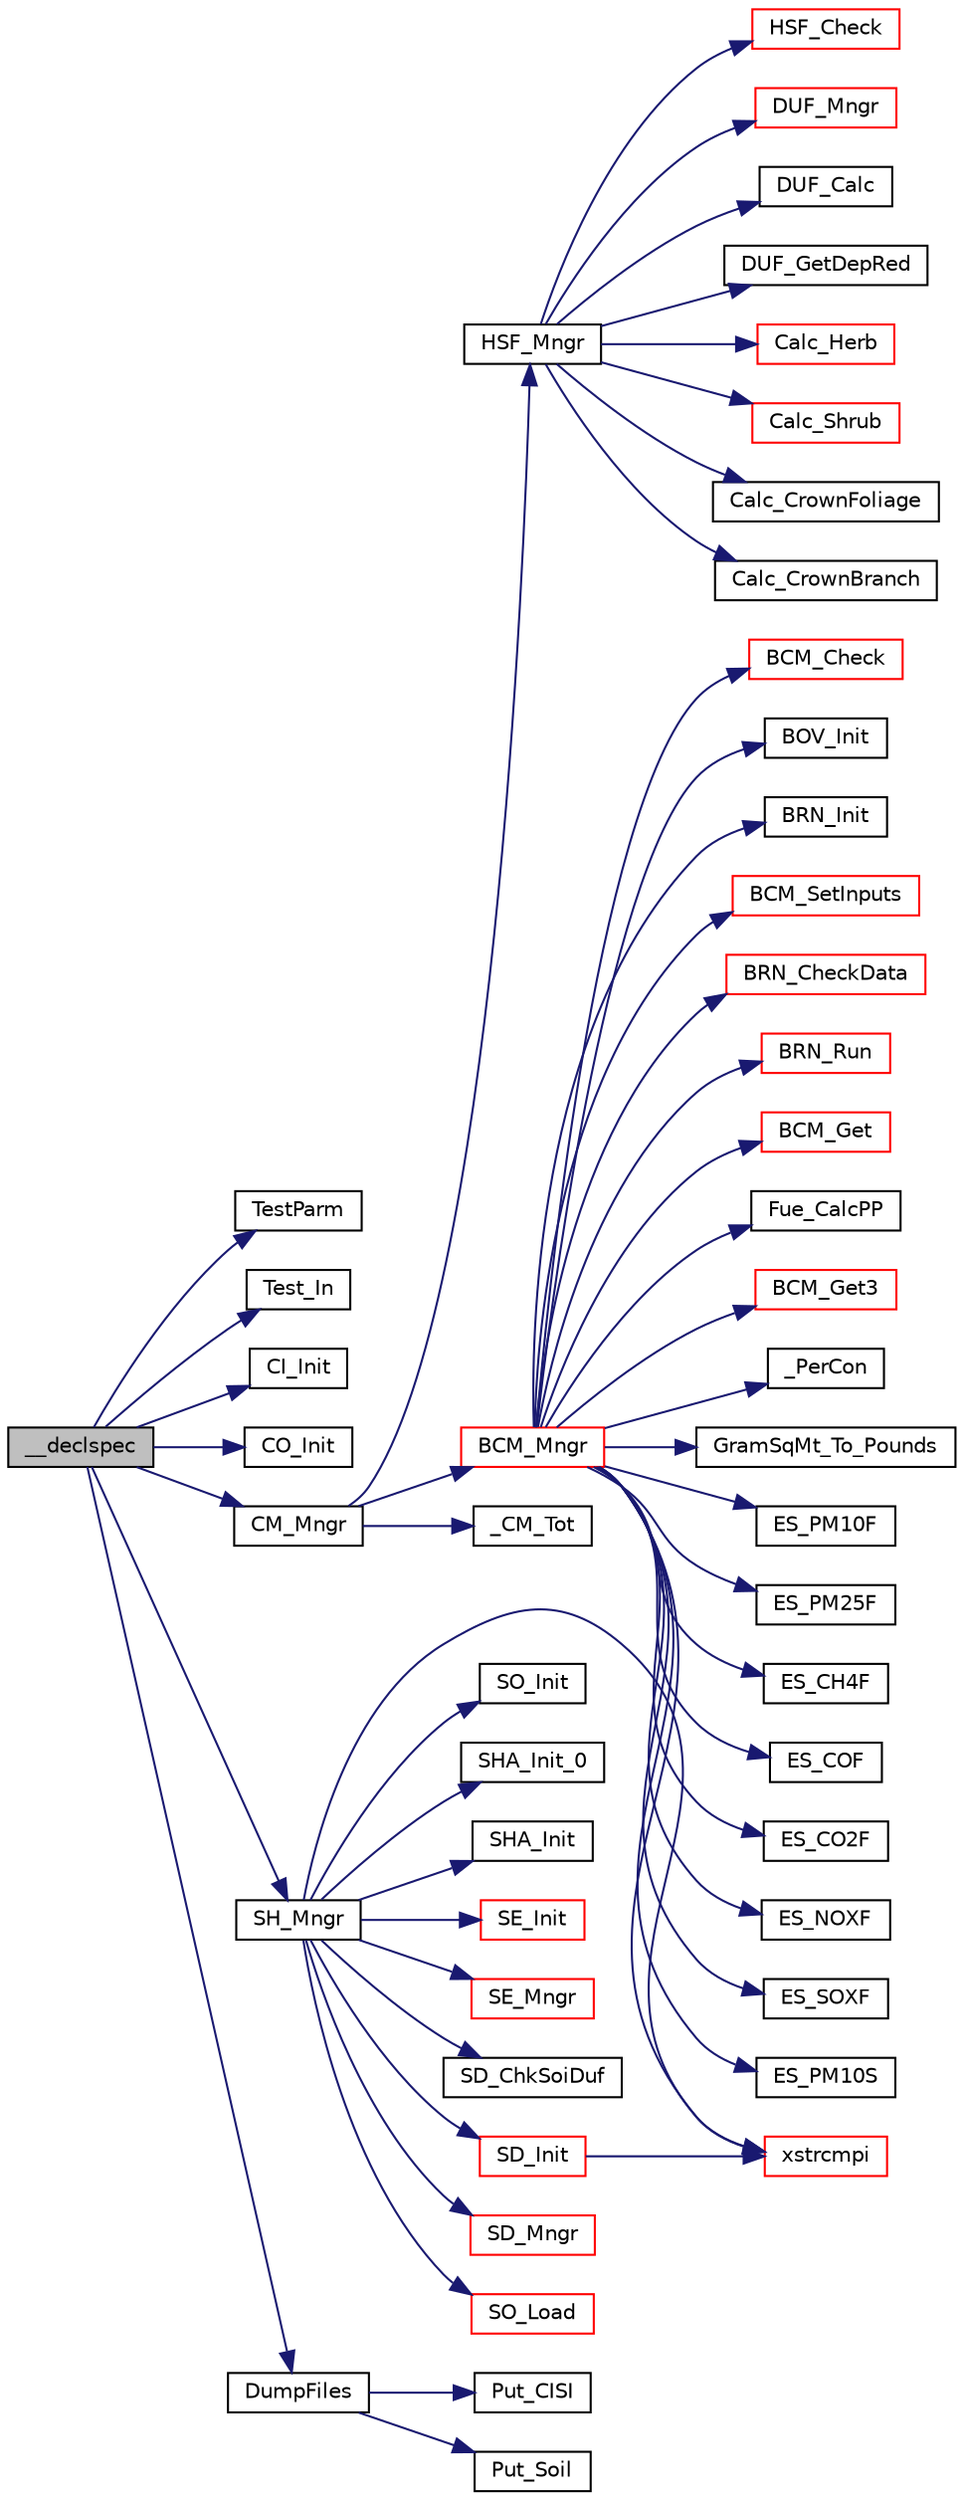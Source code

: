 digraph "__declspec"
{
  edge [fontname="Helvetica",fontsize="10",labelfontname="Helvetica",labelfontsize="10"];
  node [fontname="Helvetica",fontsize="10",shape=record];
  rankdir="LR";
  Node1 [label="__declspec",height=0.2,width=0.4,color="black", fillcolor="grey75", style="filled", fontcolor="black"];
  Node1 -> Node2 [color="midnightblue",fontsize="10",style="solid",fontname="Helvetica"];
  Node2 [label="TestParm",height=0.2,width=0.4,color="black", fillcolor="white", style="filled",URL="$fm__fofem_8c.html#adcb377b1dc3c6ad88f966e1243016dc6"];
  Node1 -> Node3 [color="midnightblue",fontsize="10",style="solid",fontname="Helvetica"];
  Node3 [label="Test_In",height=0.2,width=0.4,color="black", fillcolor="white", style="filled",URL="$fm__fofem_8c.html#a5886d7609bf94474754900a040669964"];
  Node1 -> Node4 [color="midnightblue",fontsize="10",style="solid",fontname="Helvetica"];
  Node4 [label="CI_Init",height=0.2,width=0.4,color="black", fillcolor="white", style="filled",URL="$fof__ci_8c.html#a417c44631ddf2bfb36e9e0faa90b8d32"];
  Node1 -> Node5 [color="midnightblue",fontsize="10",style="solid",fontname="Helvetica"];
  Node5 [label="CO_Init",height=0.2,width=0.4,color="black", fillcolor="white", style="filled",URL="$fof__co2_8h.html#a1a9f4a443aa39e12e8e5cb2af2226a43"];
  Node1 -> Node6 [color="midnightblue",fontsize="10",style="solid",fontname="Helvetica"];
  Node6 [label="CM_Mngr",height=0.2,width=0.4,color="black", fillcolor="white", style="filled",URL="$fof__cm_8c.html#ab8e4b5fef7f7ad94fe31b0f795ab0cae"];
  Node6 -> Node7 [color="midnightblue",fontsize="10",style="solid",fontname="Helvetica"];
  Node7 [label="HSF_Mngr",height=0.2,width=0.4,color="black", fillcolor="white", style="filled",URL="$fof__hsf_8c.html#a4f0886979bc1a672ad089529376b7eeb"];
  Node7 -> Node8 [color="midnightblue",fontsize="10",style="solid",fontname="Helvetica"];
  Node8 [label="HSF_Check",height=0.2,width=0.4,color="red", fillcolor="white", style="filled",URL="$fof__hsf_8c.html#abfede7c54d1dcc4bd4b9482ba641ac53"];
  Node7 -> Node9 [color="midnightblue",fontsize="10",style="solid",fontname="Helvetica"];
  Node9 [label="DUF_Mngr",height=0.2,width=0.4,color="red", fillcolor="white", style="filled",URL="$fof__duf_8c.html#a7954b83e190d352c3c273dd8be22c04f"];
  Node7 -> Node10 [color="midnightblue",fontsize="10",style="solid",fontname="Helvetica"];
  Node10 [label="DUF_Calc",height=0.2,width=0.4,color="black", fillcolor="white", style="filled",URL="$fof__duf_8c.html#ab016f203901ec54b4a0a6e41240c5841"];
  Node7 -> Node11 [color="midnightblue",fontsize="10",style="solid",fontname="Helvetica"];
  Node11 [label="DUF_GetDepRed",height=0.2,width=0.4,color="black", fillcolor="white", style="filled",URL="$fof__duf_8c.html#a6a6458dc25e59c3232402f36e2a4cb1e"];
  Node7 -> Node12 [color="midnightblue",fontsize="10",style="solid",fontname="Helvetica"];
  Node12 [label="Calc_Herb",height=0.2,width=0.4,color="red", fillcolor="white", style="filled",URL="$fof__hsf_8c.html#a9a44767fa38ed3886af4e13284e5c2ee"];
  Node7 -> Node13 [color="midnightblue",fontsize="10",style="solid",fontname="Helvetica"];
  Node13 [label="Calc_Shrub",height=0.2,width=0.4,color="red", fillcolor="white", style="filled",URL="$fof__hsf_8c.html#a87bacd491d40d4fb1e62b17466c721a3"];
  Node7 -> Node14 [color="midnightblue",fontsize="10",style="solid",fontname="Helvetica"];
  Node14 [label="Calc_CrownFoliage",height=0.2,width=0.4,color="black", fillcolor="white", style="filled",URL="$fof__hsf_8c.html#a9371cb14e6a3bda9d6009b30f467b23c"];
  Node7 -> Node15 [color="midnightblue",fontsize="10",style="solid",fontname="Helvetica"];
  Node15 [label="Calc_CrownBranch",height=0.2,width=0.4,color="black", fillcolor="white", style="filled",URL="$fof__hsf_8c.html#a5ff816b687918b263fc3071cb6b96a6b"];
  Node6 -> Node16 [color="midnightblue",fontsize="10",style="solid",fontname="Helvetica"];
  Node16 [label="BCM_Mngr",height=0.2,width=0.4,color="red", fillcolor="white", style="filled",URL="$fof__bcm_8c.html#a52ef21405fe3d5e0dc95d0dd36a508f0"];
  Node16 -> Node17 [color="midnightblue",fontsize="10",style="solid",fontname="Helvetica"];
  Node17 [label="BCM_Check",height=0.2,width=0.4,color="red", fillcolor="white", style="filled",URL="$fof__bcm_8c.html#a4fe56ab4e27d6c9cdae54d5400c56858"];
  Node16 -> Node18 [color="midnightblue",fontsize="10",style="solid",fontname="Helvetica"];
  Node18 [label="BOV_Init",height=0.2,width=0.4,color="black", fillcolor="white", style="filled",URL="$bur__bov_8c.html#a2fef173ec00d0cc706b65a5b9a95d109"];
  Node16 -> Node19 [color="midnightblue",fontsize="10",style="solid",fontname="Helvetica"];
  Node19 [label="BRN_Init",height=0.2,width=0.4,color="black", fillcolor="white", style="filled",URL="$bur__brn_8c.html#a04c8bae340bcaf74d4b7834ce849fbd0"];
  Node16 -> Node20 [color="midnightblue",fontsize="10",style="solid",fontname="Helvetica"];
  Node20 [label="BCM_SetInputs",height=0.2,width=0.4,color="red", fillcolor="white", style="filled",URL="$fof__bcm_8c.html#a5106a15da24607e531ab1a052be7c7a7"];
  Node16 -> Node21 [color="midnightblue",fontsize="10",style="solid",fontname="Helvetica"];
  Node21 [label="BRN_CheckData",height=0.2,width=0.4,color="red", fillcolor="white", style="filled",URL="$bur__brn_8c.html#a710c6e9dbdec95fd50297427dfaf41a1"];
  Node16 -> Node22 [color="midnightblue",fontsize="10",style="solid",fontname="Helvetica"];
  Node22 [label="BRN_Run",height=0.2,width=0.4,color="red", fillcolor="white", style="filled",URL="$bur__brn_8c.html#ad9dcb0f1a21ce4c86ec0c15045133d27"];
  Node16 -> Node23 [color="midnightblue",fontsize="10",style="solid",fontname="Helvetica"];
  Node23 [label="BCM_Get",height=0.2,width=0.4,color="red", fillcolor="white", style="filled",URL="$fof__bcm_8c.html#a96af490067961bdc76568652acdd6fb2"];
  Node16 -> Node24 [color="midnightblue",fontsize="10",style="solid",fontname="Helvetica"];
  Node24 [label="Fue_CalcPP",height=0.2,width=0.4,color="black", fillcolor="white", style="filled",URL="$fof__bcm_8c.html#a16ad08dad030a6cf95eac1c558b44708"];
  Node16 -> Node25 [color="midnightblue",fontsize="10",style="solid",fontname="Helvetica"];
  Node25 [label="BCM_Get3",height=0.2,width=0.4,color="red", fillcolor="white", style="filled",URL="$fof__bcm_8c.html#a08b6b4ea74c77b1718ff0615656cda1c"];
  Node16 -> Node26 [color="midnightblue",fontsize="10",style="solid",fontname="Helvetica"];
  Node26 [label="_PerCon",height=0.2,width=0.4,color="black", fillcolor="white", style="filled",URL="$fof__bcm_8c.html#ab30d1caf67a2df51dcdbfd12b6a61427"];
  Node16 -> Node27 [color="midnightblue",fontsize="10",style="solid",fontname="Helvetica"];
  Node27 [label="GramSqMt_To_Pounds",height=0.2,width=0.4,color="black", fillcolor="white", style="filled",URL="$fof__sgv_8c.html#acf457effe4a41827e443515787e3065d"];
  Node16 -> Node28 [color="midnightblue",fontsize="10",style="solid",fontname="Helvetica"];
  Node28 [label="ES_PM10F",height=0.2,width=0.4,color="black", fillcolor="white", style="filled",URL="$bur__brn_8c.html#a26c3f7387ba814f818d42a9eca0faab9"];
  Node16 -> Node29 [color="midnightblue",fontsize="10",style="solid",fontname="Helvetica"];
  Node29 [label="ES_PM25F",height=0.2,width=0.4,color="black", fillcolor="white", style="filled",URL="$bur__brn_8c.html#ae44002f8598fe63712a186890f7fbc64"];
  Node16 -> Node30 [color="midnightblue",fontsize="10",style="solid",fontname="Helvetica"];
  Node30 [label="ES_CH4F",height=0.2,width=0.4,color="black", fillcolor="white", style="filled",URL="$bur__brn_8c.html#a1d36fb53a3ad00cd8e78a26342a28990"];
  Node16 -> Node31 [color="midnightblue",fontsize="10",style="solid",fontname="Helvetica"];
  Node31 [label="ES_COF",height=0.2,width=0.4,color="black", fillcolor="white", style="filled",URL="$bur__brn_8c.html#a4e5f9ec1c5e2e8033ddb1dd4cea16aea"];
  Node16 -> Node32 [color="midnightblue",fontsize="10",style="solid",fontname="Helvetica"];
  Node32 [label="ES_CO2F",height=0.2,width=0.4,color="black", fillcolor="white", style="filled",URL="$bur__brn_8c.html#a43145ca75daa7d9e9d029a47fc1ebe05"];
  Node16 -> Node33 [color="midnightblue",fontsize="10",style="solid",fontname="Helvetica"];
  Node33 [label="ES_NOXF",height=0.2,width=0.4,color="black", fillcolor="white", style="filled",URL="$bur__brn_8c.html#a38ebe21e866f07fc7c61cd1f848243f4"];
  Node16 -> Node34 [color="midnightblue",fontsize="10",style="solid",fontname="Helvetica"];
  Node34 [label="ES_SOXF",height=0.2,width=0.4,color="black", fillcolor="white", style="filled",URL="$bur__brn_8c.html#a043e79bc3447ba7035f58a0f3e4222b5"];
  Node16 -> Node35 [color="midnightblue",fontsize="10",style="solid",fontname="Helvetica"];
  Node35 [label="ES_PM10S",height=0.2,width=0.4,color="black", fillcolor="white", style="filled",URL="$bur__brn_8c.html#afa42421e52695e90bd4d24cd6fc8b7c6"];
  Node16 -> Node36 [color="midnightblue",fontsize="10",style="solid",fontname="Helvetica"];
  Node36 [label="xstrcmpi",height=0.2,width=0.4,color="red", fillcolor="white", style="filled",URL="$fof__ansi_8h.html#ae4a2af8fafbd412557cbf887bb828c13"];
  Node6 -> Node37 [color="midnightblue",fontsize="10",style="solid",fontname="Helvetica"];
  Node37 [label="_CM_Tot",height=0.2,width=0.4,color="black", fillcolor="white", style="filled",URL="$fof__cm_8c.html#a44f0572d7589ffd334b4e35aa8ee2de9"];
  Node1 -> Node38 [color="midnightblue",fontsize="10",style="solid",fontname="Helvetica"];
  Node38 [label="SH_Mngr",height=0.2,width=0.4,color="black", fillcolor="white", style="filled",URL="$fof__sh_8c.html#aa4cf815e8c34a13c67804136e1fce04d"];
  Node38 -> Node39 [color="midnightblue",fontsize="10",style="solid",fontname="Helvetica"];
  Node39 [label="SO_Init",height=0.2,width=0.4,color="black", fillcolor="white", style="filled",URL="$fof__sh_8c.html#aad7f24c53496535fc4a4965b2fdd1d0b"];
  Node38 -> Node36 [color="midnightblue",fontsize="10",style="solid",fontname="Helvetica"];
  Node38 -> Node40 [color="midnightblue",fontsize="10",style="solid",fontname="Helvetica"];
  Node40 [label="SHA_Init_0",height=0.2,width=0.4,color="black", fillcolor="white", style="filled",URL="$fof__sha_8c.html#ad678e402f09614f78edd6225d9e9325c"];
  Node38 -> Node41 [color="midnightblue",fontsize="10",style="solid",fontname="Helvetica"];
  Node41 [label="SHA_Init",height=0.2,width=0.4,color="black", fillcolor="white", style="filled",URL="$fof__sha_8c.html#ab2e0dfc667ce74be5330f5001c8efbbe"];
  Node38 -> Node42 [color="midnightblue",fontsize="10",style="solid",fontname="Helvetica"];
  Node42 [label="SE_Init",height=0.2,width=0.4,color="red", fillcolor="white", style="filled",URL="$fof__se_8c.html#a5d40d0c7a1bf595f778f8f737bb842fa"];
  Node38 -> Node43 [color="midnightblue",fontsize="10",style="solid",fontname="Helvetica"];
  Node43 [label="SE_Mngr",height=0.2,width=0.4,color="red", fillcolor="white", style="filled",URL="$fof__se_8c.html#a78c57c431b3e013954e26c17fbdf9f88"];
  Node38 -> Node44 [color="midnightblue",fontsize="10",style="solid",fontname="Helvetica"];
  Node44 [label="SD_ChkSoiDuf",height=0.2,width=0.4,color="black", fillcolor="white", style="filled",URL="$fof__sd_8c.html#ae9c955fe5fb9458819f8051f2ff376e7"];
  Node38 -> Node45 [color="midnightblue",fontsize="10",style="solid",fontname="Helvetica"];
  Node45 [label="SD_Init",height=0.2,width=0.4,color="red", fillcolor="white", style="filled",URL="$fof__sd_8c.html#a5b085a1171cafc038a16d013107ac685"];
  Node45 -> Node36 [color="midnightblue",fontsize="10",style="solid",fontname="Helvetica"];
  Node38 -> Node46 [color="midnightblue",fontsize="10",style="solid",fontname="Helvetica"];
  Node46 [label="SD_Mngr",height=0.2,width=0.4,color="red", fillcolor="white", style="filled",URL="$fof__sd_8c.html#a4318f4064e1aabf32aa4db01f0f05d26"];
  Node38 -> Node47 [color="midnightblue",fontsize="10",style="solid",fontname="Helvetica"];
  Node47 [label="SO_Load",height=0.2,width=0.4,color="red", fillcolor="white", style="filled",URL="$fof__sh_8c.html#a896c9991eb94c9788d6b2fd4cb12286f"];
  Node1 -> Node48 [color="midnightblue",fontsize="10",style="solid",fontname="Helvetica"];
  Node48 [label="DumpFiles",height=0.2,width=0.4,color="black", fillcolor="white", style="filled",URL="$fm__fofem_8c.html#af2d9e84f73b94699e35fef7450066354"];
  Node48 -> Node49 [color="midnightblue",fontsize="10",style="solid",fontname="Helvetica"];
  Node49 [label="Put_CISI",height=0.2,width=0.4,color="black", fillcolor="white", style="filled",URL="$fm__fofem_8c.html#a477f24e93fdb8bcc1cc86013acbf9e24"];
  Node48 -> Node50 [color="midnightblue",fontsize="10",style="solid",fontname="Helvetica"];
  Node50 [label="Put_Soil",height=0.2,width=0.4,color="black", fillcolor="white", style="filled",URL="$fm__fofem_8c.html#a768584f96773bc4b9592bf6d087bbc40"];
}
